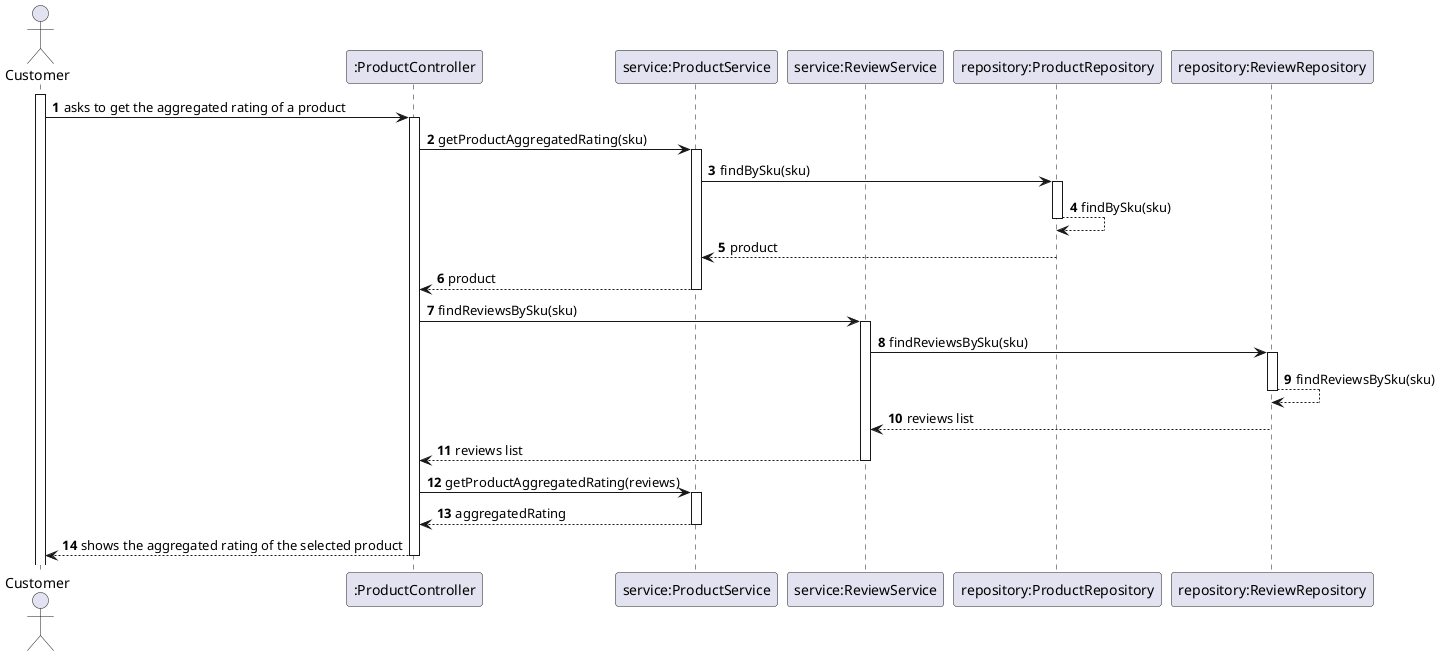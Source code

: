 @startuml
'https://plantuml.com/sequence-diagram

autoactivate on
autonumber

actor "Customer" as User
participant ":ProductController" as Ctrl
participant "service:ProductService" as Service
participant "service:ReviewService" as Service2
participant "repository:ProductRepository" as Repo
participant "repository:ReviewRepository" as Repo2


activate User

User -> Ctrl: asks to get the aggregated rating of a product
Ctrl -> Service: getProductAggregatedRating(sku)
Service -> Repo: findBySku(sku)
Repo --> Repo: findBySku(sku)
Repo --> Service: product
Service --> Ctrl: product
Ctrl -> Service2: findReviewsBySku(sku)
Service2 -> Repo2: findReviewsBySku(sku)
Repo2 --> Repo2: findReviewsBySku(sku)
Repo2 --> Service2: reviews list
Service2 --> Ctrl: reviews list
Ctrl -> Service: getProductAggregatedRating(reviews)
Service --> Ctrl: aggregatedRating
Ctrl --> User: shows the aggregated rating of the selected product


@enduml